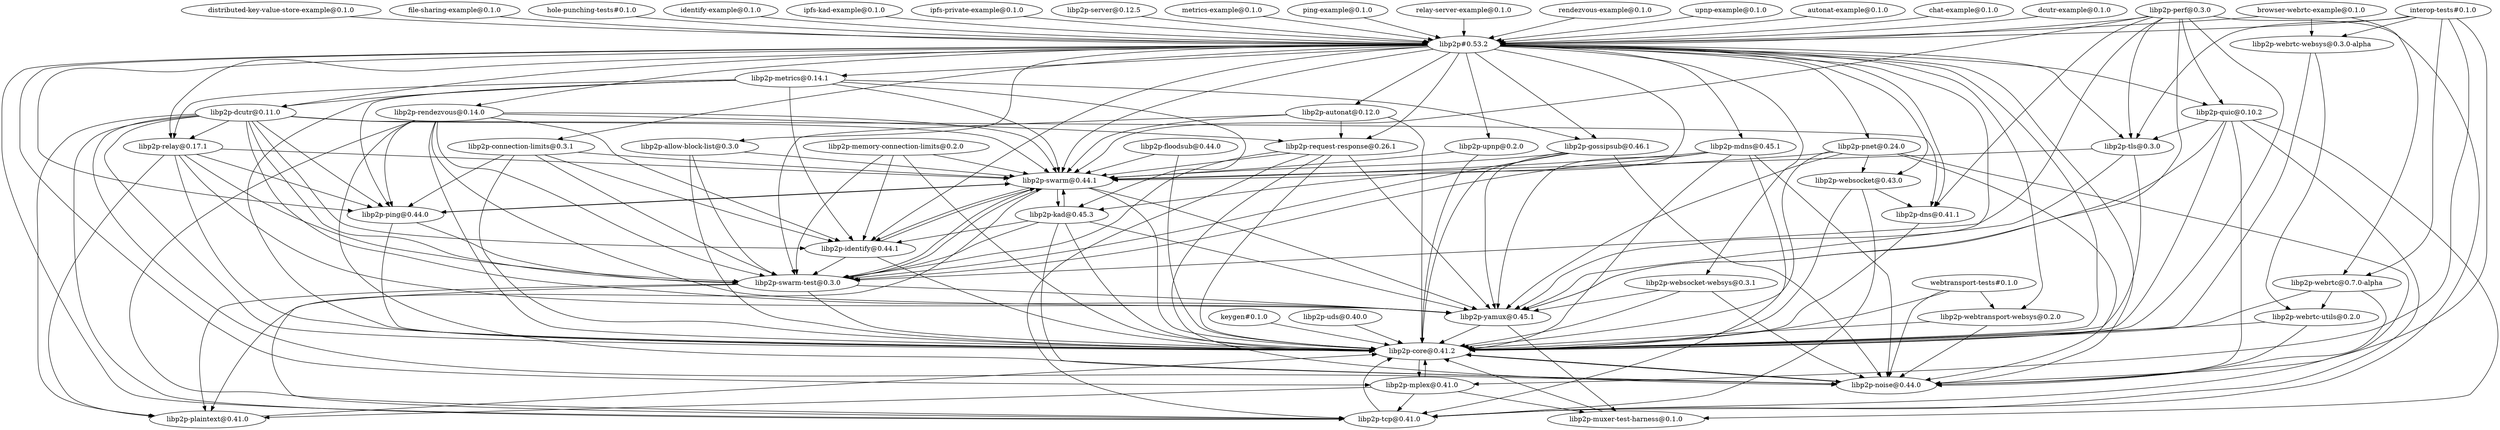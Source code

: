digraph "dependency-graph-after" {
	"autonat-example@0.1.0"
	"browser-webrtc-example@0.1.0"
	"chat-example@0.1.0"
	"dcutr-example@0.1.0"
	"distributed-key-value-store-example@0.1.0"
	"file-sharing-example@0.1.0"
	"hole-punching-tests#0.1.0"
	"identify-example@0.1.0"
	"interop-tests#0.1.0"
	"ipfs-kad-example@0.1.0"
	"ipfs-private-example@0.1.0"
	"keygen#0.1.0"
	"libp2p#0.53.2"
	"libp2p-allow-block-list@0.3.0"
	"libp2p-autonat@0.12.0"
	"libp2p-connection-limits@0.3.1"
	"libp2p-core@0.41.2"
	"libp2p-dcutr@0.11.0"
	"libp2p-dns@0.41.1"
	"libp2p-floodsub@0.44.0"
	"libp2p-gossipsub@0.46.1"
	"libp2p-identify@0.44.1"
	"libp2p-kad@0.45.3"
	"libp2p-mdns@0.45.1"
	"libp2p-memory-connection-limits@0.2.0"
	"libp2p-metrics@0.14.1"
	"libp2p-mplex@0.41.0"
	"libp2p-muxer-test-harness@0.1.0"
	"libp2p-noise@0.44.0"
	"libp2p-perf@0.3.0"
	"libp2p-ping@0.44.0"
	"libp2p-plaintext@0.41.0"
	"libp2p-pnet@0.24.0"
	"libp2p-quic@0.10.2"
	"libp2p-relay@0.17.1"
	"libp2p-rendezvous@0.14.0"
	"libp2p-request-response@0.26.1"
	"libp2p-server@0.12.5"
	"libp2p-swarm@0.44.1"
	"libp2p-swarm-test@0.3.0"
	"libp2p-tcp@0.41.0"
	"libp2p-tls@0.3.0"
	"libp2p-uds@0.40.0"
	"libp2p-upnp@0.2.0"
	"libp2p-webrtc@0.7.0-alpha"
	"libp2p-webrtc-utils@0.2.0"
	"libp2p-webrtc-websys@0.3.0-alpha"
	"libp2p-websocket@0.43.0"
	"libp2p-websocket-websys@0.3.1"
	"libp2p-webtransport-websys@0.2.0"
	"libp2p-yamux@0.45.1"
	"metrics-example@0.1.0"
	"ping-example@0.1.0"
	"relay-server-example@0.1.0"
	"rendezvous-example@0.1.0"
	"upnp-example@0.1.0"
	"webtransport-tests#0.1.0"
	"autonat-example@0.1.0" -> "libp2p#0.53.2"
	"browser-webrtc-example@0.1.0" -> "libp2p-webrtc-websys@0.3.0-alpha"
	"browser-webrtc-example@0.1.0" -> "libp2p-webrtc@0.7.0-alpha"
	"browser-webrtc-example@0.1.0" -> "libp2p#0.53.2"
	"chat-example@0.1.0" -> "libp2p#0.53.2"
	"dcutr-example@0.1.0" -> "libp2p#0.53.2"
	"distributed-key-value-store-example@0.1.0" -> "libp2p#0.53.2"
	"file-sharing-example@0.1.0" -> "libp2p#0.53.2"
	"hole-punching-tests#0.1.0" -> "libp2p#0.53.2"
	"identify-example@0.1.0" -> "libp2p#0.53.2"
	"interop-tests#0.1.0" -> "libp2p-mplex@0.41.0"
	"interop-tests#0.1.0" -> "libp2p-tls@0.3.0"
	"interop-tests#0.1.0" -> "libp2p-webrtc-websys@0.3.0-alpha"
	"interop-tests#0.1.0" -> "libp2p-noise@0.44.0"
	"interop-tests#0.1.0" -> "libp2p-webrtc@0.7.0-alpha"
	"interop-tests#0.1.0" -> "libp2p#0.53.2"
	"ipfs-kad-example@0.1.0" -> "libp2p#0.53.2"
	"ipfs-private-example@0.1.0" -> "libp2p#0.53.2"
	"keygen#0.1.0" -> "libp2p-core@0.41.2"
	"libp2p#0.53.2" -> "libp2p-ping@0.44.0"
	"libp2p#0.53.2" -> "libp2p-core@0.41.2"
	"libp2p#0.53.2" -> "libp2p-request-response@0.26.1"
	"libp2p#0.53.2" -> "libp2p-dns@0.41.1"
	"libp2p#0.53.2" -> "libp2p-yamux@0.45.1"
	"libp2p#0.53.2" -> "libp2p-webtransport-websys@0.2.0"
	"libp2p#0.53.2" -> "libp2p-metrics@0.14.1"
	"libp2p#0.53.2" -> "libp2p-relay@0.17.1"
	"libp2p#0.53.2" -> "libp2p-gossipsub@0.46.1"
	"libp2p#0.53.2" -> "libp2p-mplex@0.41.0"
	"libp2p#0.53.2" -> "libp2p-rendezvous@0.14.0"
	"libp2p#0.53.2" -> "libp2p-upnp@0.2.0"
	"libp2p#0.53.2" -> "libp2p-tcp@0.41.0"
	"libp2p#0.53.2" -> "libp2p-noise@0.44.0"
	"libp2p#0.53.2" -> "libp2p-mdns@0.45.1"
	"libp2p#0.53.2" -> "libp2p-autonat@0.12.0"
	"libp2p#0.53.2" -> "libp2p-connection-limits@0.3.1"
	"libp2p#0.53.2" -> "libp2p-tls@0.3.0"
	"libp2p#0.53.2" -> "libp2p-pnet@0.24.0"
	"libp2p#0.53.2" -> "libp2p-identify@0.44.1"
	"libp2p#0.53.2" -> "libp2p-kad@0.45.3"
	"libp2p#0.53.2" -> "libp2p-dcutr@0.11.0"
	"libp2p#0.53.2" -> "libp2p-swarm@0.44.1"
	"libp2p#0.53.2" -> "libp2p-allow-block-list@0.3.0"
	"libp2p#0.53.2" -> "libp2p-websocket@0.43.0"
	"libp2p#0.53.2" -> "libp2p-quic@0.10.2"
	"libp2p#0.53.2" -> "libp2p-websocket-websys@0.3.1"
	"libp2p-allow-block-list@0.3.0" -> "libp2p-core@0.41.2"
	"libp2p-allow-block-list@0.3.0" -> "libp2p-swarm@0.44.1"
	"libp2p-allow-block-list@0.3.0" -> "libp2p-swarm-test@0.3.0"
	"libp2p-autonat@0.12.0" -> "libp2p-core@0.41.2"
	"libp2p-autonat@0.12.0" -> "libp2p-request-response@0.26.1"
	"libp2p-autonat@0.12.0" -> "libp2p-swarm@0.44.1"
	"libp2p-autonat@0.12.0" -> "libp2p-swarm-test@0.3.0"
	"libp2p-connection-limits@0.3.1" -> "libp2p-core@0.41.2"
	"libp2p-connection-limits@0.3.1" -> "libp2p-identify@0.44.1"
	"libp2p-connection-limits@0.3.1" -> "libp2p-swarm@0.44.1"
	"libp2p-connection-limits@0.3.1" -> "libp2p-ping@0.44.0"
	"libp2p-connection-limits@0.3.1" -> "libp2p-swarm-test@0.3.0"
	"libp2p-core@0.41.2" -> "libp2p-mplex@0.41.0"
	"libp2p-core@0.41.2" -> "libp2p-noise@0.44.0"
	"libp2p-dcutr@0.11.0" -> "libp2p-plaintext@0.41.0"
	"libp2p-dcutr@0.11.0" -> "libp2p-core@0.41.2"
	"libp2p-dcutr@0.11.0" -> "libp2p-tcp@0.41.0"
	"libp2p-dcutr@0.11.0" -> "libp2p-dns@0.41.1"
	"libp2p-dcutr@0.11.0" -> "libp2p-identify@0.44.1"
	"libp2p-dcutr@0.11.0" -> "libp2p-noise@0.44.0"
	"libp2p-dcutr@0.11.0" -> "libp2p-swarm@0.44.1"
	"libp2p-dcutr@0.11.0" -> "libp2p-yamux@0.45.1"
	"libp2p-dcutr@0.11.0" -> "libp2p-ping@0.44.0"
	"libp2p-dcutr@0.11.0" -> "libp2p-swarm-test@0.3.0"
	"libp2p-dcutr@0.11.0" -> "libp2p-relay@0.17.1"
	"libp2p-dns@0.41.1" -> "libp2p-core@0.41.2"
	"libp2p-floodsub@0.44.0" -> "libp2p-core@0.41.2"
	"libp2p-floodsub@0.44.0" -> "libp2p-swarm@0.44.1"
	"libp2p-gossipsub@0.46.1" -> "libp2p-core@0.41.2"
	"libp2p-gossipsub@0.46.1" -> "libp2p-noise@0.44.0"
	"libp2p-gossipsub@0.46.1" -> "libp2p-swarm@0.44.1"
	"libp2p-gossipsub@0.46.1" -> "libp2p-yamux@0.45.1"
	"libp2p-gossipsub@0.46.1" -> "libp2p-swarm-test@0.3.0"
	"libp2p-identify@0.44.1" -> "libp2p-core@0.41.2"
	"libp2p-identify@0.44.1" -> "libp2p-swarm@0.44.1"
	"libp2p-identify@0.44.1" -> "libp2p-swarm-test@0.3.0"
	"libp2p-kad@0.45.3" -> "libp2p-core@0.41.2"
	"libp2p-kad@0.45.3" -> "libp2p-identify@0.44.1"
	"libp2p-kad@0.45.3" -> "libp2p-noise@0.44.0"
	"libp2p-kad@0.45.3" -> "libp2p-swarm@0.44.1"
	"libp2p-kad@0.45.3" -> "libp2p-yamux@0.45.1"
	"libp2p-kad@0.45.3" -> "libp2p-swarm-test@0.3.0"
	"libp2p-mdns@0.45.1" -> "libp2p-core@0.41.2"
	"libp2p-mdns@0.45.1" -> "libp2p-tcp@0.41.0"
	"libp2p-mdns@0.45.1" -> "libp2p-noise@0.44.0"
	"libp2p-mdns@0.45.1" -> "libp2p-swarm@0.44.1"
	"libp2p-mdns@0.45.1" -> "libp2p-yamux@0.45.1"
	"libp2p-mdns@0.45.1" -> "libp2p-swarm-test@0.3.0"
	"libp2p-memory-connection-limits@0.2.0" -> "libp2p-core@0.41.2"
	"libp2p-memory-connection-limits@0.2.0" -> "libp2p-identify@0.44.1"
	"libp2p-memory-connection-limits@0.2.0" -> "libp2p-swarm@0.44.1"
	"libp2p-memory-connection-limits@0.2.0" -> "libp2p-swarm-test@0.3.0"
	"libp2p-metrics@0.14.1" -> "libp2p-gossipsub@0.46.1"
	"libp2p-metrics@0.14.1" -> "libp2p-core@0.41.2"
	"libp2p-metrics@0.14.1" -> "libp2p-identify@0.44.1"
	"libp2p-metrics@0.14.1" -> "libp2p-kad@0.45.3"
	"libp2p-metrics@0.14.1" -> "libp2p-dcutr@0.11.0"
	"libp2p-metrics@0.14.1" -> "libp2p-swarm@0.44.1"
	"libp2p-metrics@0.14.1" -> "libp2p-ping@0.44.0"
	"libp2p-metrics@0.14.1" -> "libp2p-relay@0.17.1"
	"libp2p-mplex@0.41.0" -> "libp2p-plaintext@0.41.0"
	"libp2p-mplex@0.41.0" -> "libp2p-core@0.41.2"
	"libp2p-mplex@0.41.0" -> "libp2p-tcp@0.41.0"
	"libp2p-mplex@0.41.0" -> "libp2p-muxer-test-harness@0.1.0"
	"libp2p-muxer-test-harness@0.1.0" -> "libp2p-core@0.41.2"
	"libp2p-noise@0.44.0" -> "libp2p-core@0.41.2"
	"libp2p-perf@0.3.0" -> "libp2p-tls@0.3.0"
	"libp2p-perf@0.3.0" -> "libp2p-core@0.41.2"
	"libp2p-perf@0.3.0" -> "libp2p-tcp@0.41.0"
	"libp2p-perf@0.3.0" -> "libp2p-dns@0.41.1"
	"libp2p-perf@0.3.0" -> "libp2p-swarm@0.44.1"
	"libp2p-perf@0.3.0" -> "libp2p-yamux@0.45.1"
	"libp2p-perf@0.3.0" -> "libp2p-quic@0.10.2"
	"libp2p-perf@0.3.0" -> "libp2p-swarm-test@0.3.0"
	"libp2p-perf@0.3.0" -> "libp2p#0.53.2"
	"libp2p-ping@0.44.0" -> "libp2p-core@0.41.2"
	"libp2p-ping@0.44.0" -> "libp2p-swarm@0.44.1"
	"libp2p-ping@0.44.0" -> "libp2p-swarm-test@0.3.0"
	"libp2p-plaintext@0.41.0" -> "libp2p-core@0.41.2"
	"libp2p-pnet@0.24.0" -> "libp2p-core@0.41.2"
	"libp2p-pnet@0.24.0" -> "libp2p-tcp@0.41.0"
	"libp2p-pnet@0.24.0" -> "libp2p-noise@0.44.0"
	"libp2p-pnet@0.24.0" -> "libp2p-swarm@0.44.1"
	"libp2p-pnet@0.24.0" -> "libp2p-yamux@0.45.1"
	"libp2p-pnet@0.24.0" -> "libp2p-websocket@0.43.0"
	"libp2p-quic@0.10.2" -> "libp2p-tls@0.3.0"
	"libp2p-quic@0.10.2" -> "libp2p-core@0.41.2"
	"libp2p-quic@0.10.2" -> "libp2p-tcp@0.41.0"
	"libp2p-quic@0.10.2" -> "libp2p-noise@0.44.0"
	"libp2p-quic@0.10.2" -> "libp2p-yamux@0.45.1"
	"libp2p-quic@0.10.2" -> "libp2p-muxer-test-harness@0.1.0"
	"libp2p-relay@0.17.1" -> "libp2p-plaintext@0.41.0"
	"libp2p-relay@0.17.1" -> "libp2p-core@0.41.2"
	"libp2p-relay@0.17.1" -> "libp2p-swarm@0.44.1"
	"libp2p-relay@0.17.1" -> "libp2p-yamux@0.45.1"
	"libp2p-relay@0.17.1" -> "libp2p-ping@0.44.0"
	"libp2p-relay@0.17.1" -> "libp2p-swarm-test@0.3.0"
	"libp2p-rendezvous@0.14.0" -> "libp2p-core@0.41.2"
	"libp2p-rendezvous@0.14.0" -> "libp2p-request-response@0.26.1"
	"libp2p-rendezvous@0.14.0" -> "libp2p-identify@0.44.1"
	"libp2p-rendezvous@0.14.0" -> "libp2p-tcp@0.41.0"
	"libp2p-rendezvous@0.14.0" -> "libp2p-noise@0.44.0"
	"libp2p-rendezvous@0.14.0" -> "libp2p-swarm@0.44.1"
	"libp2p-rendezvous@0.14.0" -> "libp2p-yamux@0.45.1"
	"libp2p-rendezvous@0.14.0" -> "libp2p-ping@0.44.0"
	"libp2p-rendezvous@0.14.0" -> "libp2p-swarm-test@0.3.0"
	"libp2p-request-response@0.26.1" -> "libp2p-core@0.41.2"
	"libp2p-request-response@0.26.1" -> "libp2p-tcp@0.41.0"
	"libp2p-request-response@0.26.1" -> "libp2p-noise@0.44.0"
	"libp2p-request-response@0.26.1" -> "libp2p-swarm@0.44.1"
	"libp2p-request-response@0.26.1" -> "libp2p-yamux@0.45.1"
	"libp2p-request-response@0.26.1" -> "libp2p-swarm-test@0.3.0"
	"libp2p-server@0.12.5" -> "libp2p#0.53.2"
	"libp2p-swarm@0.44.1" -> "libp2p-plaintext@0.41.0"
	"libp2p-swarm@0.44.1" -> "libp2p-core@0.41.2"
	"libp2p-swarm@0.44.1" -> "libp2p-kad@0.45.3"
	"libp2p-swarm@0.44.1" -> "libp2p-identify@0.44.1"
	"libp2p-swarm@0.44.1" -> "libp2p-yamux@0.45.1"
	"libp2p-swarm@0.44.1" -> "libp2p-ping@0.44.0"
	"libp2p-swarm@0.44.1" -> "libp2p-swarm-test@0.3.0"
	"libp2p-swarm-test@0.3.0" -> "libp2p-plaintext@0.41.0"
	"libp2p-swarm-test@0.3.0" -> "libp2p-core@0.41.2"
	"libp2p-swarm-test@0.3.0" -> "libp2p-tcp@0.41.0"
	"libp2p-swarm-test@0.3.0" -> "libp2p-swarm@0.44.1"
	"libp2p-swarm-test@0.3.0" -> "libp2p-yamux@0.45.1"
	"libp2p-tcp@0.41.0" -> "libp2p-core@0.41.2"
	"libp2p-tls@0.3.0" -> "libp2p-yamux@0.45.1"
	"libp2p-tls@0.3.0" -> "libp2p-core@0.41.2"
	"libp2p-tls@0.3.0" -> "libp2p-swarm@0.44.1"
	"libp2p-uds@0.40.0" -> "libp2p-core@0.41.2"
	"libp2p-upnp@0.2.0" -> "libp2p-core@0.41.2"
	"libp2p-upnp@0.2.0" -> "libp2p-swarm@0.44.1"
	"libp2p-webrtc@0.7.0-alpha" -> "libp2p-noise@0.44.0"
	"libp2p-webrtc@0.7.0-alpha" -> "libp2p-core@0.41.2"
	"libp2p-webrtc@0.7.0-alpha" -> "libp2p-webrtc-utils@0.2.0"
	"libp2p-webrtc-utils@0.2.0" -> "libp2p-noise@0.44.0"
	"libp2p-webrtc-utils@0.2.0" -> "libp2p-core@0.41.2"
	"libp2p-webrtc-websys@0.3.0-alpha" -> "libp2p-core@0.41.2"
	"libp2p-webrtc-websys@0.3.0-alpha" -> "libp2p-webrtc-utils@0.2.0"
	"libp2p-websocket@0.43.0" -> "libp2p-core@0.41.2"
	"libp2p-websocket@0.43.0" -> "libp2p-tcp@0.41.0"
	"libp2p-websocket@0.43.0" -> "libp2p-dns@0.41.1"
	"libp2p-websocket-websys@0.3.1" -> "libp2p-yamux@0.45.1"
	"libp2p-websocket-websys@0.3.1" -> "libp2p-noise@0.44.0"
	"libp2p-websocket-websys@0.3.1" -> "libp2p-core@0.41.2"
	"libp2p-webtransport-websys@0.2.0" -> "libp2p-noise@0.44.0"
	"libp2p-webtransport-websys@0.2.0" -> "libp2p-core@0.41.2"
	"libp2p-yamux@0.45.1" -> "libp2p-muxer-test-harness@0.1.0"
	"libp2p-yamux@0.45.1" -> "libp2p-core@0.41.2"
	"metrics-example@0.1.0" -> "libp2p#0.53.2"
	"ping-example@0.1.0" -> "libp2p#0.53.2"
	"relay-server-example@0.1.0" -> "libp2p#0.53.2"
	"rendezvous-example@0.1.0" -> "libp2p#0.53.2"
	"upnp-example@0.1.0" -> "libp2p#0.53.2"
	"webtransport-tests#0.1.0" -> "libp2p-noise@0.44.0"
	"webtransport-tests#0.1.0" -> "libp2p-core@0.41.2"
	"webtransport-tests#0.1.0" -> "libp2p-webtransport-websys@0.2.0"
}

